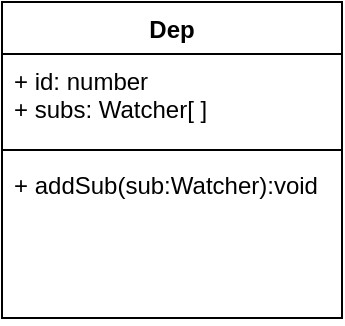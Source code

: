 <mxfile version="14.2.7" type="github">
  <diagram name="Page-1" id="e7e014a7-5840-1c2e-5031-d8a46d1fe8dd">
    <mxGraphModel dx="1058" dy="591" grid="1" gridSize="10" guides="1" tooltips="1" connect="1" arrows="1" fold="1" page="1" pageScale="1" pageWidth="1169" pageHeight="826" background="#ffffff" math="0" shadow="0">
      <root>
        <mxCell id="0" />
        <mxCell id="1" parent="0" />
        <mxCell id="zu-ZuviO4Ho3Tx6FIrsQ-41" value="Dep&#xa;" style="swimlane;fontStyle=1;align=center;verticalAlign=top;childLayout=stackLayout;horizontal=1;startSize=26;horizontalStack=0;resizeParent=1;resizeParentMax=0;resizeLast=0;collapsible=1;marginBottom=0;" vertex="1" parent="1">
          <mxGeometry x="100" y="260" width="170" height="158" as="geometry">
            <mxRectangle x="100" y="260" width="50" height="26" as="alternateBounds" />
          </mxGeometry>
        </mxCell>
        <mxCell id="zu-ZuviO4Ho3Tx6FIrsQ-42" value="+ id: number&#xa;+ subs: Watcher[ ]" style="text;strokeColor=none;fillColor=none;align=left;verticalAlign=top;spacingLeft=4;spacingRight=4;overflow=hidden;rotatable=0;points=[[0,0.5],[1,0.5]];portConstraint=eastwest;" vertex="1" parent="zu-ZuviO4Ho3Tx6FIrsQ-41">
          <mxGeometry y="26" width="170" height="44" as="geometry" />
        </mxCell>
        <mxCell id="zu-ZuviO4Ho3Tx6FIrsQ-43" value="" style="line;strokeWidth=1;fillColor=none;align=left;verticalAlign=middle;spacingTop=-1;spacingLeft=3;spacingRight=3;rotatable=0;labelPosition=right;points=[];portConstraint=eastwest;" vertex="1" parent="zu-ZuviO4Ho3Tx6FIrsQ-41">
          <mxGeometry y="70" width="170" height="8" as="geometry" />
        </mxCell>
        <mxCell id="zu-ZuviO4Ho3Tx6FIrsQ-44" value="+ addSub(sub:Watcher):void" style="text;strokeColor=none;fillColor=none;align=left;verticalAlign=top;spacingLeft=4;spacingRight=4;overflow=hidden;rotatable=0;points=[[0,0.5],[1,0.5]];portConstraint=eastwest;" vertex="1" parent="zu-ZuviO4Ho3Tx6FIrsQ-41">
          <mxGeometry y="78" width="170" height="80" as="geometry" />
        </mxCell>
      </root>
    </mxGraphModel>
  </diagram>
</mxfile>
